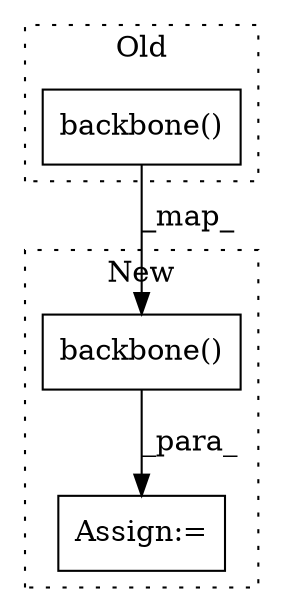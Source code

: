 digraph G {
subgraph cluster0 {
1 [label="backbone()" a="75" s="18549,18574" l="14,1" shape="box"];
label = "Old";
style="dotted";
}
subgraph cluster1 {
2 [label="backbone()" a="75" s="17770,17789" l="14,1" shape="box"];
3 [label="Assign:=" a="68" s="18094" l="3" shape="box"];
label = "New";
style="dotted";
}
1 -> 2 [label="_map_"];
2 -> 3 [label="_para_"];
}